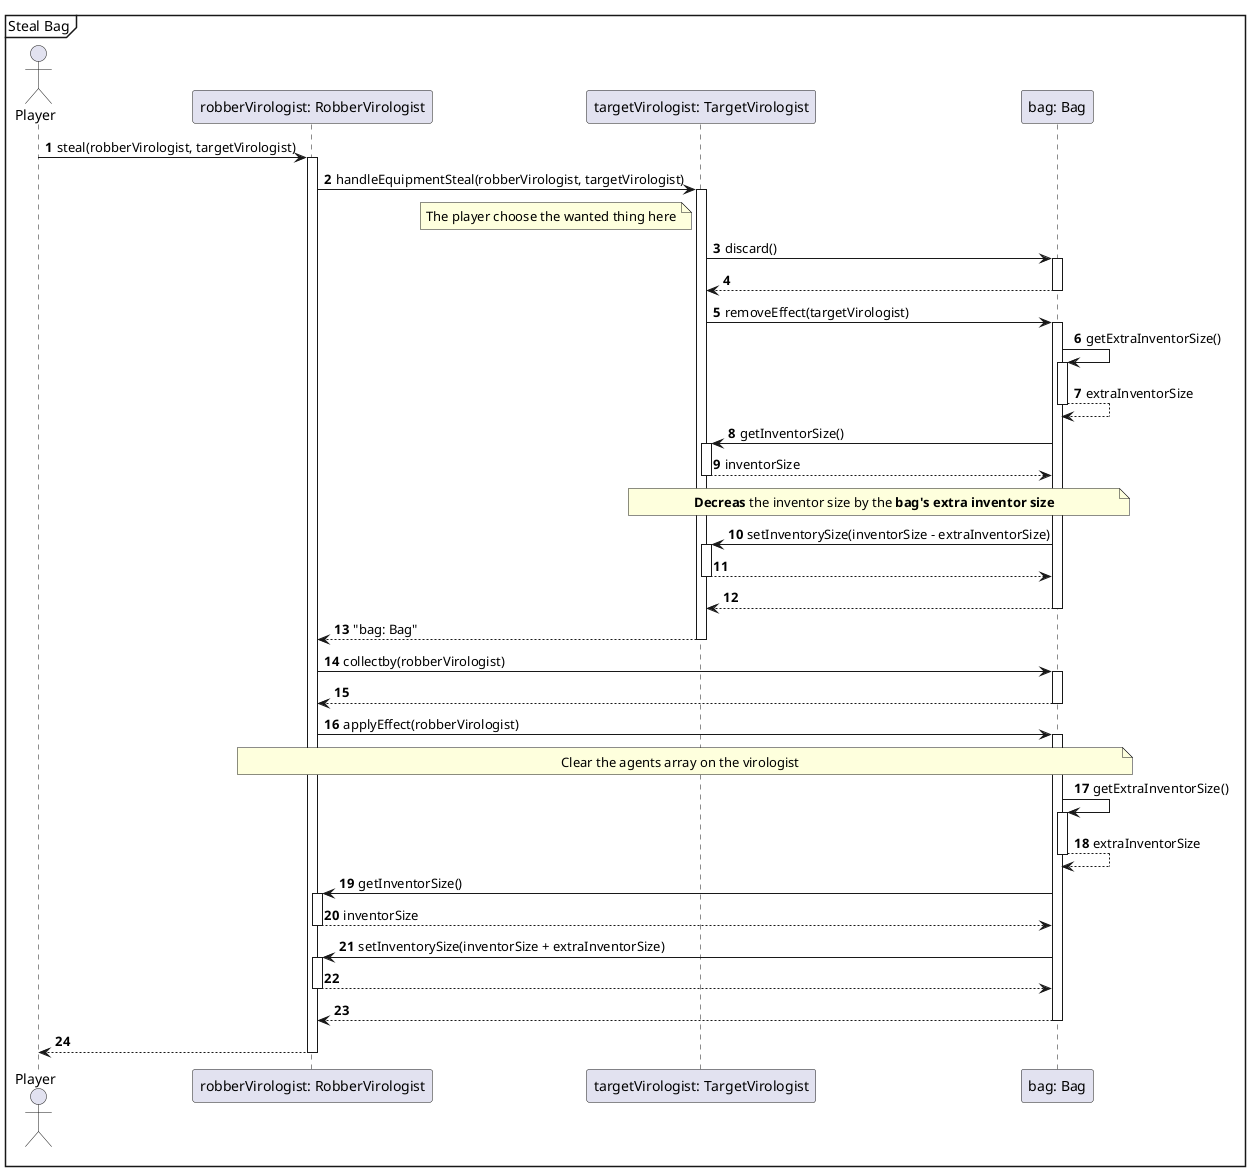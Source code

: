 @startuml
'https://plantuml.com/sequence-diagram
autonumber

mainframe Steal Bag

actor Player

Player -> "robberVirologist: RobberVirologist"++: steal(robberVirologist, targetVirologist)

"robberVirologist: RobberVirologist" ->  "targetVirologist: TargetVirologist"++: handleEquipmentSteal(robberVirologist, targetVirologist)


        note left  "targetVirologist: TargetVirologist"
            The player choose the wanted thing here
        end note

         "targetVirologist: TargetVirologist"->"bag: Bag"++:discard()
        "bag: Bag"--> "targetVirologist: TargetVirologist"--
        "targetVirologist: TargetVirologist" -> "bag: Bag"++ : removeEffect(targetVirologist)

        "bag: Bag" -> "bag: Bag" ++ : getExtraInventorSize()
        "bag: Bag"  --> "bag: Bag" -- : extraInventorSize

        "bag: Bag"  -> "targetVirologist: TargetVirologist"++ : getInventorSize()
        "targetVirologist: TargetVirologist"--> "bag: Bag" -- : inventorSize

        note over "targetVirologist: TargetVirologist", "bag: Bag"
        **Decreas** the inventor size by the **bag's extra inventor size**
        end note

        "bag: Bag"  -> "targetVirologist: TargetVirologist"++ : setInventorySize(inventorSize - extraInventorSize)
        "targetVirologist: TargetVirologist"--> "bag: Bag" --
        "bag: Bag"--> "targetVirologist: TargetVirologist"--

     "targetVirologist: TargetVirologist" -->"robberVirologist: RobberVirologist"--: "bag: Bag"
    "robberVirologist: RobberVirologist"->"bag: Bag"++:collectby(robberVirologist)
    "bag: Bag" --> "robberVirologist: RobberVirologist"--
"robberVirologist: RobberVirologist" -> "bag: Bag"++ : applyEffect(robberVirologist)

note over "robberVirologist: RobberVirologist","bag: Bag"
Clear the agents array on the virologist
end note
'Itt miért kéri le magától a méretét?
"bag: Bag" -> "bag: Bag"++ : getExtraInventorSize()
"bag: Bag" --> "bag: Bag"-- : extraInventorSize

"bag: Bag" -> "robberVirologist: RobberVirologist"++ : getInventorSize()
"robberVirologist: RobberVirologist" --> "bag: Bag"-- : inventorSize

"bag: Bag" -> "robberVirologist: RobberVirologist"++ : setInventorySize(inventorSize + extraInventorSize)
"robberVirologist: RobberVirologist" --> "bag: Bag"--

"bag: Bag" --> "robberVirologist: RobberVirologist"--


"robberVirologist: RobberVirologist" --> Player --
@enduml